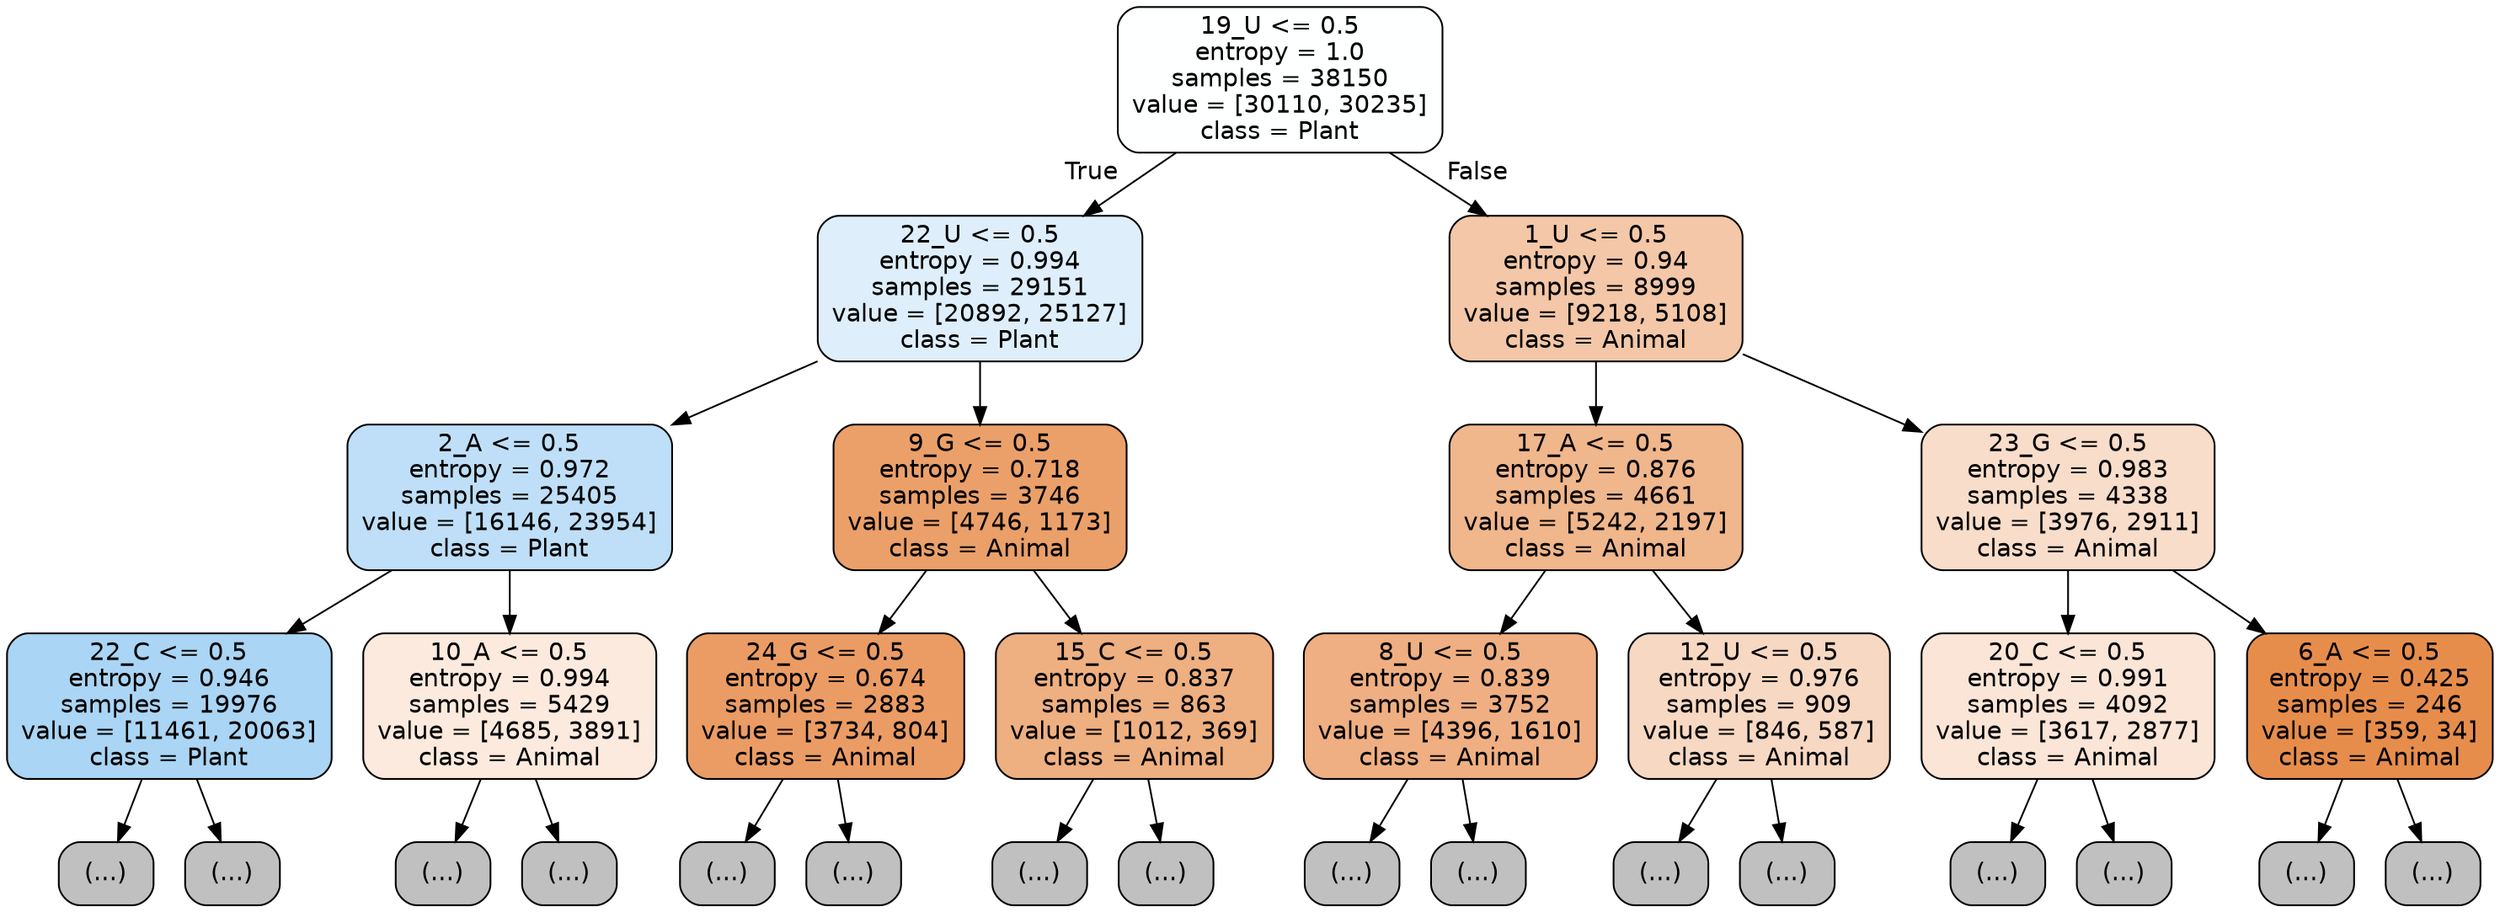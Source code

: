 digraph Tree {
node [shape=box, style="filled, rounded", color="black", fontname="helvetica"] ;
edge [fontname="helvetica"] ;
0 [label="19_U <= 0.5\nentropy = 1.0\nsamples = 38150\nvalue = [30110, 30235]\nclass = Plant", fillcolor="#feffff"] ;
1 [label="22_U <= 0.5\nentropy = 0.994\nsamples = 29151\nvalue = [20892, 25127]\nclass = Plant", fillcolor="#deeefb"] ;
0 -> 1 [labeldistance=2.5, labelangle=45, headlabel="True"] ;
2 [label="2_A <= 0.5\nentropy = 0.972\nsamples = 25405\nvalue = [16146, 23954]\nclass = Plant", fillcolor="#bedff7"] ;
1 -> 2 ;
3 [label="22_C <= 0.5\nentropy = 0.946\nsamples = 19976\nvalue = [11461, 20063]\nclass = Plant", fillcolor="#aad5f4"] ;
2 -> 3 ;
4 [label="(...)", fillcolor="#C0C0C0"] ;
3 -> 4 ;
7255 [label="(...)", fillcolor="#C0C0C0"] ;
3 -> 7255 ;
8336 [label="10_A <= 0.5\nentropy = 0.994\nsamples = 5429\nvalue = [4685, 3891]\nclass = Animal", fillcolor="#fbeadd"] ;
2 -> 8336 ;
8337 [label="(...)", fillcolor="#C0C0C0"] ;
8336 -> 8337 ;
10324 [label="(...)", fillcolor="#C0C0C0"] ;
8336 -> 10324 ;
10993 [label="9_G <= 0.5\nentropy = 0.718\nsamples = 3746\nvalue = [4746, 1173]\nclass = Animal", fillcolor="#eba06a"] ;
1 -> 10993 ;
10994 [label="24_G <= 0.5\nentropy = 0.674\nsamples = 2883\nvalue = [3734, 804]\nclass = Animal", fillcolor="#eb9c64"] ;
10993 -> 10994 ;
10995 [label="(...)", fillcolor="#C0C0C0"] ;
10994 -> 10995 ;
12022 [label="(...)", fillcolor="#C0C0C0"] ;
10994 -> 12022 ;
12085 [label="15_C <= 0.5\nentropy = 0.837\nsamples = 863\nvalue = [1012, 369]\nclass = Animal", fillcolor="#eeaf81"] ;
10993 -> 12085 ;
12086 [label="(...)", fillcolor="#C0C0C0"] ;
12085 -> 12086 ;
12395 [label="(...)", fillcolor="#C0C0C0"] ;
12085 -> 12395 ;
12468 [label="1_U <= 0.5\nentropy = 0.94\nsamples = 8999\nvalue = [9218, 5108]\nclass = Animal", fillcolor="#f3c7a7"] ;
0 -> 12468 [labeldistance=2.5, labelangle=-45, headlabel="False"] ;
12469 [label="17_A <= 0.5\nentropy = 0.876\nsamples = 4661\nvalue = [5242, 2197]\nclass = Animal", fillcolor="#f0b68c"] ;
12468 -> 12469 ;
12470 [label="8_U <= 0.5\nentropy = 0.839\nsamples = 3752\nvalue = [4396, 1610]\nclass = Animal", fillcolor="#efaf82"] ;
12469 -> 12470 ;
12471 [label="(...)", fillcolor="#C0C0C0"] ;
12470 -> 12471 ;
13920 [label="(...)", fillcolor="#C0C0C0"] ;
12470 -> 13920 ;
14429 [label="12_U <= 0.5\nentropy = 0.976\nsamples = 909\nvalue = [846, 587]\nclass = Animal", fillcolor="#f7d8c2"] ;
12469 -> 14429 ;
14430 [label="(...)", fillcolor="#C0C0C0"] ;
14429 -> 14430 ;
14811 [label="(...)", fillcolor="#C0C0C0"] ;
14429 -> 14811 ;
14928 [label="23_G <= 0.5\nentropy = 0.983\nsamples = 4338\nvalue = [3976, 2911]\nclass = Animal", fillcolor="#f8ddca"] ;
12468 -> 14928 ;
14929 [label="20_C <= 0.5\nentropy = 0.991\nsamples = 4092\nvalue = [3617, 2877]\nclass = Animal", fillcolor="#fae5d6"] ;
14928 -> 14929 ;
14930 [label="(...)", fillcolor="#C0C0C0"] ;
14929 -> 14930 ;
16333 [label="(...)", fillcolor="#C0C0C0"] ;
14929 -> 16333 ;
16814 [label="6_A <= 0.5\nentropy = 0.425\nsamples = 246\nvalue = [359, 34]\nclass = Animal", fillcolor="#e78d4c"] ;
14928 -> 16814 ;
16815 [label="(...)", fillcolor="#C0C0C0"] ;
16814 -> 16815 ;
16850 [label="(...)", fillcolor="#C0C0C0"] ;
16814 -> 16850 ;
}